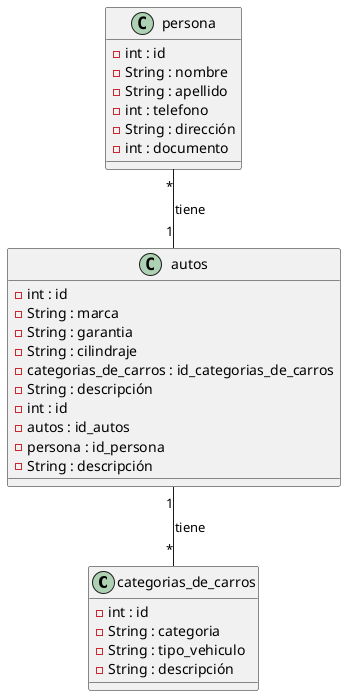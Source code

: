 @startuml

class categorias_de_carros{
    - int : id
    - String : categoria
    - String : tipo_vehiculo
    - String : descripción
}

class autos{
    - int : id
    - String : marca
    - String : garantia
    - String : cilindraje
    - categorias_de_carros : id_categorias_de_carros
    - String : descripción
}

class persona{
    - int : id
    - String : nombre
    - String : apellido
    - int : telefono
    - String : dirección
    - int : documento
}

class autos{
    - int : id
    - autos : id_autos
    - persona : id_persona
    - String : descripción
}

persona "*" -- "1" autos : tiene 
autos "1" -- "*" categorias_de_carros : tiene 
@enduml